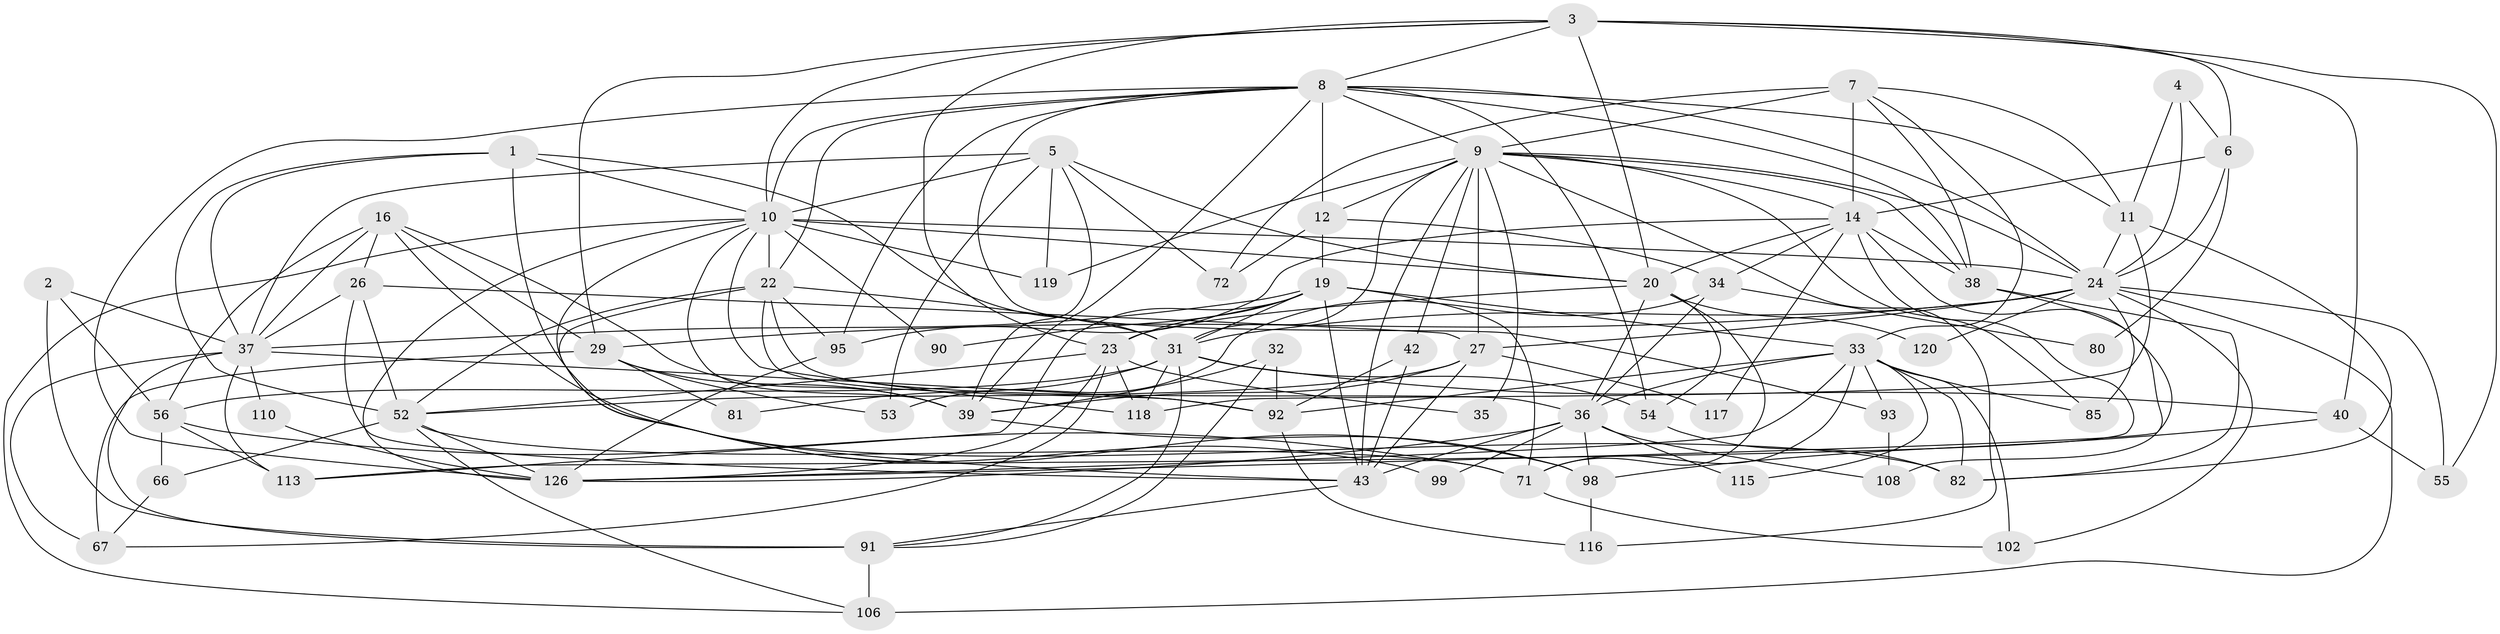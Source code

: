 // original degree distribution, {5: 0.19696969696969696, 3: 0.29545454545454547, 4: 0.23484848484848486, 2: 0.13636363636363635, 8: 0.015151515151515152, 6: 0.06818181818181818, 7: 0.045454545454545456, 9: 0.007575757575757576}
// Generated by graph-tools (version 1.1) at 2025/15/03/09/25 04:15:02]
// undirected, 66 vertices, 188 edges
graph export_dot {
graph [start="1"]
  node [color=gray90,style=filled];
  1 [super="+17"];
  2;
  3 [super="+69"];
  4;
  5 [super="+21+25"];
  6 [super="+107"];
  7 [super="+60"];
  8 [super="+131+127"];
  9 [super="+18"];
  10 [super="+62+15+13"];
  11 [super="+77+104"];
  12 [super="+122"];
  14 [super="+58+83+41"];
  16 [super="+87"];
  19 [super="+57"];
  20 [super="+63+103"];
  22 [super="+30"];
  23 [super="+96+65"];
  24 [super="+76+47"];
  26 [super="+46"];
  27 [super="+48"];
  29;
  31 [super="+49"];
  32;
  33 [super="+51+73"];
  34;
  35;
  36 [super="+61+123"];
  37 [super="+59+79"];
  38 [super="+94"];
  39 [super="+44+64"];
  40;
  42;
  43;
  52 [super="+89+84"];
  53;
  54 [super="+86"];
  55;
  56 [super="+100"];
  66;
  67 [super="+74"];
  71 [super="+75"];
  72;
  80;
  81;
  82 [super="+112"];
  85;
  90;
  91 [super="+130"];
  92 [super="+124"];
  93;
  95;
  98 [super="+125"];
  99;
  102;
  106 [super="+129"];
  108;
  110;
  113;
  115;
  116;
  117;
  118;
  119;
  120;
  126 [super="+132"];
  1 -- 52;
  1 -- 10;
  1 -- 37;
  1 -- 98;
  1 -- 31;
  2 -- 91;
  2 -- 56;
  2 -- 37;
  3 -- 55;
  3 -- 10;
  3 -- 20;
  3 -- 8;
  3 -- 40;
  3 -- 29;
  3 -- 6;
  3 -- 23;
  4 -- 24;
  4 -- 6;
  4 -- 11;
  5 -- 37;
  5 -- 53;
  5 -- 20;
  5 -- 72;
  5 -- 119;
  5 -- 10 [weight=2];
  5 -- 39;
  6 -- 80;
  6 -- 14;
  6 -- 24;
  7 -- 72 [weight=2];
  7 -- 33;
  7 -- 38;
  7 -- 9;
  7 -- 11;
  7 -- 14;
  8 -- 126;
  8 -- 54;
  8 -- 95;
  8 -- 93;
  8 -- 38;
  8 -- 22;
  8 -- 12 [weight=2];
  8 -- 10;
  8 -- 39;
  8 -- 11;
  8 -- 24;
  8 -- 9;
  9 -- 43 [weight=2];
  9 -- 35;
  9 -- 38;
  9 -- 42;
  9 -- 12;
  9 -- 116;
  9 -- 85;
  9 -- 119;
  9 -- 24;
  9 -- 27;
  9 -- 31;
  9 -- 14;
  10 -- 106;
  10 -- 119;
  10 -- 24;
  10 -- 126;
  10 -- 39;
  10 -- 99;
  10 -- 20 [weight=2];
  10 -- 118;
  10 -- 22;
  10 -- 90;
  11 -- 118;
  11 -- 82;
  11 -- 24;
  12 -- 19;
  12 -- 34;
  12 -- 72;
  14 -- 108;
  14 -- 20;
  14 -- 34;
  14 -- 117;
  14 -- 95;
  14 -- 113;
  14 -- 38;
  16 -- 82;
  16 -- 39;
  16 -- 56;
  16 -- 29;
  16 -- 26;
  16 -- 37;
  19 -- 71;
  19 -- 90;
  19 -- 113;
  19 -- 33;
  19 -- 37;
  19 -- 23;
  19 -- 43;
  19 -- 31;
  20 -- 120;
  20 -- 54;
  20 -- 71;
  20 -- 36;
  20 -- 23;
  22 -- 95;
  22 -- 92;
  22 -- 36;
  22 -- 43;
  22 -- 52;
  22 -- 31;
  23 -- 67;
  23 -- 35;
  23 -- 118;
  23 -- 126;
  23 -- 52;
  24 -- 29;
  24 -- 85;
  24 -- 102;
  24 -- 106;
  24 -- 27;
  24 -- 55;
  24 -- 120;
  24 -- 31;
  26 -- 43;
  26 -- 27;
  26 -- 52;
  26 -- 37;
  27 -- 43;
  27 -- 117;
  27 -- 39;
  27 -- 52;
  29 -- 53;
  29 -- 67;
  29 -- 81;
  29 -- 39;
  31 -- 81;
  31 -- 118;
  31 -- 40;
  31 -- 54;
  31 -- 56;
  31 -- 91;
  32 -- 92;
  32 -- 91;
  32 -- 39;
  33 -- 92;
  33 -- 102;
  33 -- 71;
  33 -- 115;
  33 -- 85;
  33 -- 93;
  33 -- 126;
  33 -- 36;
  33 -- 82;
  34 -- 53;
  34 -- 80;
  34 -- 36;
  36 -- 126;
  36 -- 115;
  36 -- 43;
  36 -- 108;
  36 -- 99;
  36 -- 98;
  37 -- 92;
  37 -- 110;
  37 -- 113;
  37 -- 67;
  37 -- 91;
  38 -- 82;
  38 -- 126;
  39 -- 98;
  40 -- 55;
  40 -- 98;
  42 -- 43;
  42 -- 92;
  43 -- 91;
  52 -- 126;
  52 -- 106;
  52 -- 71;
  52 -- 66;
  54 -- 82;
  56 -- 66;
  56 -- 113;
  56 -- 71;
  66 -- 67;
  71 -- 102;
  91 -- 106 [weight=2];
  92 -- 116;
  93 -- 108;
  95 -- 126;
  98 -- 116;
  110 -- 126;
}
